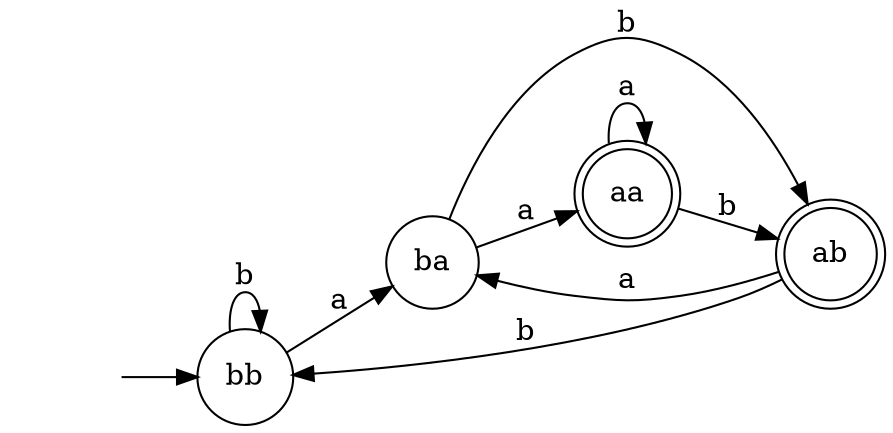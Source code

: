 digraph {

rankdir = LR ;
edge [len = 1.5] ;

start[label = "", shape = "plaintext"]

bb[label = "bb", style = "solid", shape = "circle"] ;
ba[label = "ba", style = "solid", shape = "circle"] ;
ab[label = "ab", style = "solid", shape = "doublecircle"] ;
aa[label = "aa", style = "solid", shape = "doublecircle"] ;

start -> bb ;

bb -> ba [label = "a"] ;
ba -> ab [label = "b"] ;
ba -> aa [label = "a"] ;
ab -> bb [label = "b"] ;
ab -> ba [label = "a"] ;
aa -> ab [label = "b"] ;

edge [len = 2.5] ;

aa -> aa [label = "a"] ;
bb -> bb [label = "b"] ;

}
